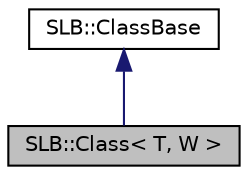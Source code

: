 digraph "SLB::Class&lt; T, W &gt;"
{
  edge [fontname="Helvetica",fontsize="10",labelfontname="Helvetica",labelfontsize="10"];
  node [fontname="Helvetica",fontsize="10",shape=record];
  Node1 [label="SLB::Class\< T, W \>",height=0.2,width=0.4,color="black", fillcolor="grey75", style="filled", fontcolor="black"];
  Node2 -> Node1 [dir="back",color="midnightblue",fontsize="10",style="solid",fontname="Helvetica"];
  Node2 [label="SLB::ClassBase",height=0.2,width=0.4,color="black", fillcolor="white", style="filled",URL="$structSLB_1_1ClassBase.html"];
}
